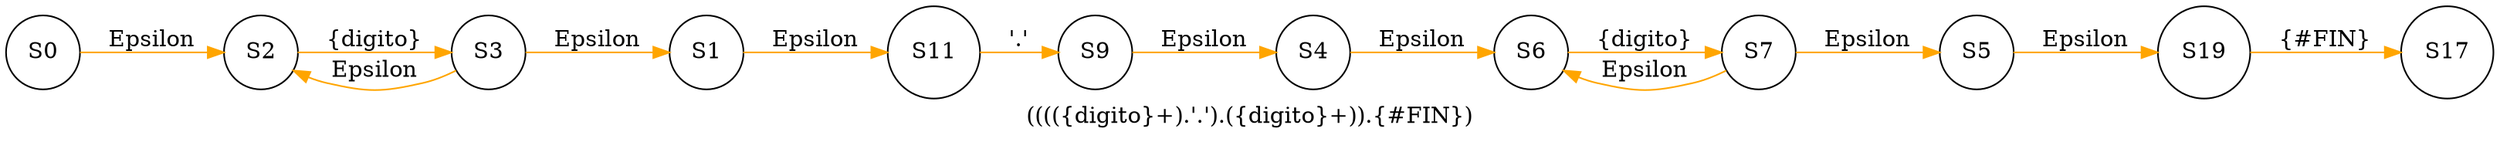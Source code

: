 digraph structs {
    node [shape=circle];
    rankdir=LR;    label = "(((({digito}+).'.').({digito}+)).{#FIN})";
    NodoS0 [label="S0" ];
    NodoS1 [label="S1" ];
    NodoS2 [label="S2" ];
    NodoS3 [label="S3" ];
    NodoS4 [label="S4" ];
    NodoS5 [label="S5" ];
    NodoS6 [label="S6" ];
    NodoS7 [label="S7" ];
    NodoS11 [label="S11" ];
    NodoS9 [label="S9" ];
    NodoS19 [label="S19" ];
    NodoS17 [label="S17" ];
    NodoS0 -> NodoS2[label="Epsilon" color="orange"];
    NodoS2 -> NodoS3[label="{digito}" color="orange"];
    NodoS3 -> NodoS1[label="Epsilon" color="orange"];
    NodoS3 -> NodoS2[label="Epsilon" color="orange"];
    NodoS4 -> NodoS6[label="Epsilon" color="orange"];
    NodoS6 -> NodoS7[label="{digito}" color="orange"];
    NodoS7 -> NodoS5[label="Epsilon" color="orange"];
    NodoS7 -> NodoS6[label="Epsilon" color="orange"];
    NodoS1 -> NodoS11[label="Epsilon" color="orange"];
    NodoS11 -> NodoS9[label="'.'" color="orange"];
    NodoS9 -> NodoS4[label="Epsilon" color="orange"];
    NodoS5 -> NodoS19[label="Epsilon" color="orange"];
    NodoS19 -> NodoS17[label="{#FIN}" color="orange"];
}
